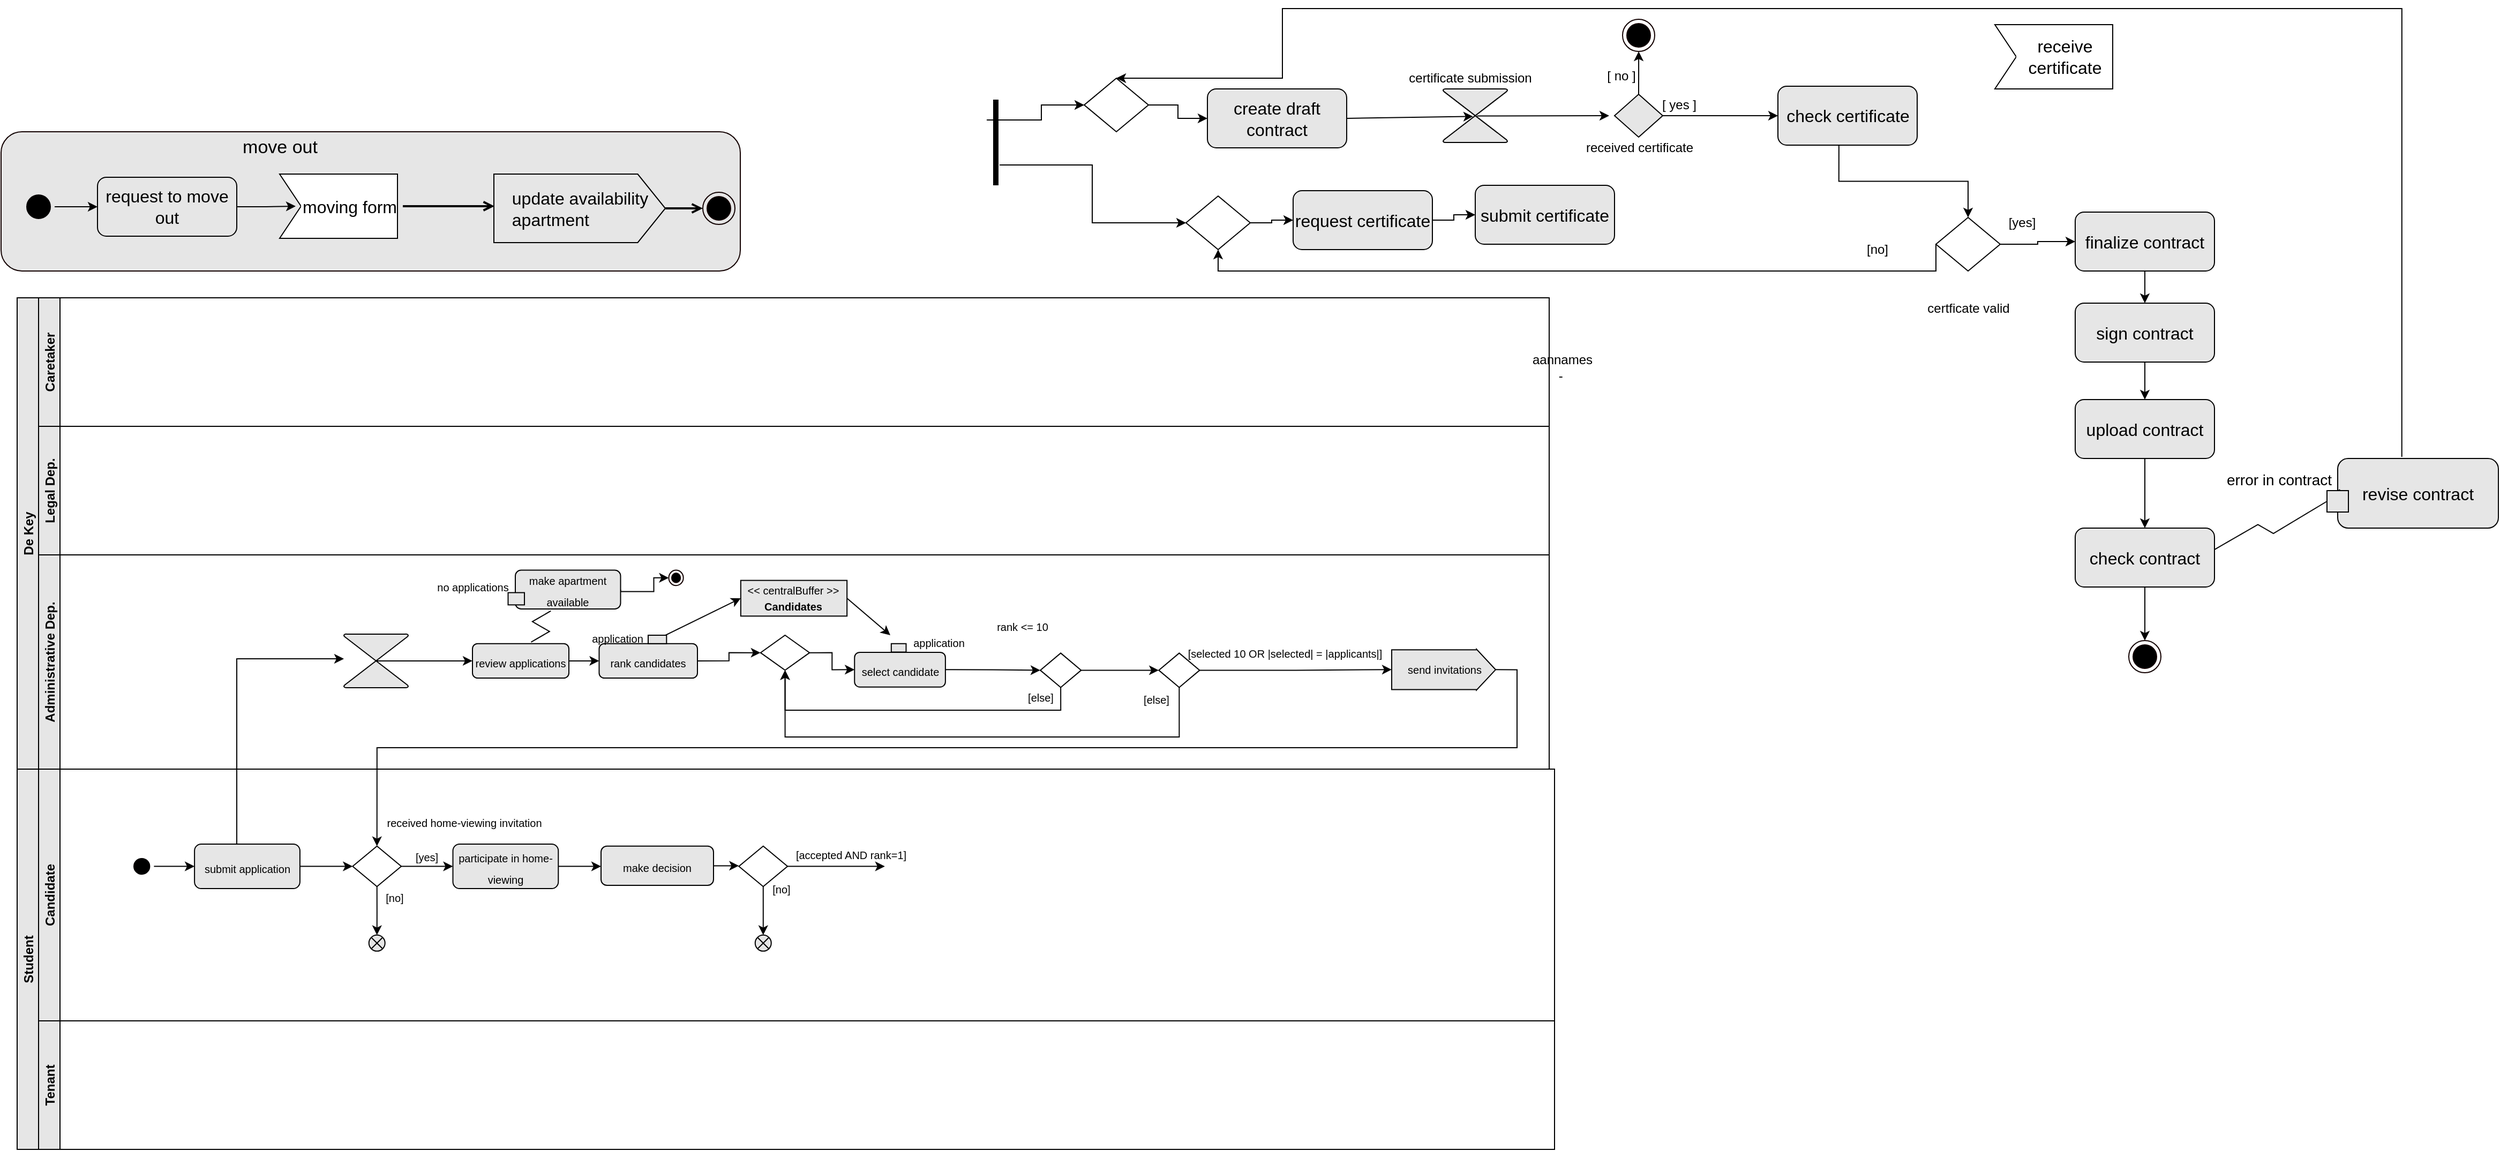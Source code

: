 <mxfile version="16.6.3" type="github">
  <diagram id="2KmrYP-xQT_wF9Lwto3m" name="Page-1">
    <mxGraphModel dx="2295" dy="926" grid="1" gridSize="10" guides="1" tooltips="1" connect="1" arrows="1" fold="1" page="1" pageScale="1" pageWidth="4681" pageHeight="3300" math="0" shadow="0">
      <root>
        <mxCell id="0" />
        <mxCell id="1" parent="0" />
        <mxCell id="qrxpWN2mRYEZMkT_1Vwn-4" value="" style="rounded=1;whiteSpace=wrap;html=1;strokeColor=#120000;fillColor=#E6E6E6;gradientColor=none;labelBackgroundColor=#E6E6E6;" parent="1" vertex="1">
          <mxGeometry x="100" y="575" width="690" height="130" as="geometry" />
        </mxCell>
        <mxCell id="qrxpWN2mRYEZMkT_1Vwn-5" value="" style="ellipse;html=1;shape=endState;fillColor=#000000;strokeColor=#120000;" parent="1" vertex="1">
          <mxGeometry x="755" y="631.5" width="30" height="30" as="geometry" />
        </mxCell>
        <mxCell id="qrxpWN2mRYEZMkT_1Vwn-6" style="edgeStyle=orthogonalEdgeStyle;rounded=0;orthogonalLoop=1;jettySize=auto;html=1;entryX=0.003;entryY=0.468;entryDx=0;entryDy=0;fontSize=16;endArrow=open;endFill=0;strokeWidth=2;entryPerimeter=0;" parent="1" source="qrxpWN2mRYEZMkT_1Vwn-31" edge="1" target="qrxpWN2mRYEZMkT_1Vwn-13">
          <mxGeometry relative="1" as="geometry">
            <mxPoint x="560" y="642.5" as="targetPoint" />
            <mxPoint x="510" y="642.5" as="sourcePoint" />
          </mxGeometry>
        </mxCell>
        <mxCell id="qrxpWN2mRYEZMkT_1Vwn-8" value="&lt;div&gt;move out&lt;/div&gt;" style="text;html=1;align=center;verticalAlign=middle;resizable=0;points=[];autosize=1;strokeColor=none;fillColor=none;fontSize=17;fontStyle=0" parent="1" vertex="1">
          <mxGeometry x="320" y="575" width="80" height="30" as="geometry" />
        </mxCell>
        <mxCell id="qrxpWN2mRYEZMkT_1Vwn-12" style="edgeStyle=orthogonalEdgeStyle;rounded=0;orthogonalLoop=1;jettySize=auto;html=1;exitX=1;exitY=0.5;exitDx=0;exitDy=0;exitPerimeter=0;entryX=0;entryY=0.5;entryDx=0;entryDy=0;fontSize=16;endArrow=open;endFill=0;strokeWidth=2;" parent="1" source="qrxpWN2mRYEZMkT_1Vwn-13" target="qrxpWN2mRYEZMkT_1Vwn-5" edge="1">
          <mxGeometry relative="1" as="geometry" />
        </mxCell>
        <mxCell id="qrxpWN2mRYEZMkT_1Vwn-13" value="&lt;span&gt;update availability&lt;br&gt;&lt;div style=&quot;text-align: left&quot;&gt;&lt;span&gt;apartment&lt;/span&gt;&lt;/div&gt;&lt;/span&gt;" style="html=1;shadow=0;dashed=0;align=center;verticalAlign=middle;shape=mxgraph.arrows2.arrow;dy=0;dx=25.76;notch=0;labelBackgroundColor=none;fontSize=16;fillColor=#E6E6E6;" parent="1" vertex="1">
          <mxGeometry x="560" y="614.5" width="160" height="64" as="geometry" />
        </mxCell>
        <mxCell id="qrxpWN2mRYEZMkT_1Vwn-26" style="edgeStyle=orthogonalEdgeStyle;rounded=0;orthogonalLoop=1;jettySize=auto;html=1;exitX=1;exitY=0.5;exitDx=0;exitDy=0;entryX=0;entryY=0.5;entryDx=0;entryDy=0;" parent="1" source="qrxpWN2mRYEZMkT_1Vwn-16" target="qrxpWN2mRYEZMkT_1Vwn-17" edge="1">
          <mxGeometry relative="1" as="geometry" />
        </mxCell>
        <mxCell id="qrxpWN2mRYEZMkT_1Vwn-16" value="" style="ellipse;html=1;shape=startState;fillColor=#000000;strokeColor=#030000;gradientColor=none;" parent="1" vertex="1">
          <mxGeometry x="120" y="630" width="30" height="30" as="geometry" />
        </mxCell>
        <mxCell id="qrxpWN2mRYEZMkT_1Vwn-32" style="edgeStyle=orthogonalEdgeStyle;rounded=0;orthogonalLoop=1;jettySize=auto;html=1;exitX=1;exitY=0.5;exitDx=0;exitDy=0;fontSize=16;" parent="1" source="qrxpWN2mRYEZMkT_1Vwn-17" target="qrxpWN2mRYEZMkT_1Vwn-31" edge="1">
          <mxGeometry relative="1" as="geometry" />
        </mxCell>
        <mxCell id="qrxpWN2mRYEZMkT_1Vwn-17" value="&lt;meta charset=&quot;utf-8&quot;&gt;&lt;span style=&quot;color: rgb(0, 0, 0); font-family: helvetica; font-size: 16px; font-style: normal; font-weight: 400; letter-spacing: normal; text-align: center; text-indent: 0px; text-transform: none; word-spacing: 0px; display: inline; float: none;&quot;&gt;request to move out&lt;/span&gt;" style="rounded=1;whiteSpace=wrap;html=1;labelBackgroundColor=none;fontSize=16;fillColor=#E6E6E6;" parent="1" vertex="1">
          <mxGeometry x="190" y="617.5" width="130" height="55" as="geometry" />
        </mxCell>
        <mxCell id="qrxpWN2mRYEZMkT_1Vwn-30" value="" style="group;fontSize=17;" parent="1" connectable="0" vertex="1">
          <mxGeometry x="360" y="614.5" width="115" height="60" as="geometry" />
        </mxCell>
        <mxCell id="qrxpWN2mRYEZMkT_1Vwn-28" value="" style="shape=step;perimeter=stepPerimeter;whiteSpace=wrap;html=1;fixedSize=1;" parent="qrxpWN2mRYEZMkT_1Vwn-30" vertex="1">
          <mxGeometry width="110" height="60" as="geometry" />
        </mxCell>
        <mxCell id="qrxpWN2mRYEZMkT_1Vwn-27" value="" style="rounded=0;whiteSpace=wrap;html=1;strokeColor=default;verticalLabelPosition=bottom;verticalAlign=top;html=1;shape=mxgraph.basic.rect;fillColor=#ffffff;fillColor2=none;strokeColor=#000000;strokeWidth=1;size=20;indent=5;left=0;" parent="qrxpWN2mRYEZMkT_1Vwn-30" vertex="1">
          <mxGeometry x="20" width="90" height="60" as="geometry" />
        </mxCell>
        <mxCell id="qrxpWN2mRYEZMkT_1Vwn-31" value="moving form" style="text;html=1;align=center;verticalAlign=middle;resizable=0;points=[];autosize=1;strokeColor=none;fillColor=none;fontSize=16;" parent="qrxpWN2mRYEZMkT_1Vwn-30" vertex="1">
          <mxGeometry x="15" y="20" width="100" height="20" as="geometry" />
        </mxCell>
        <mxCell id="G1MILJOCTi5dVraNo0ta-32" value="" style="html=1;points=[];perimeter=orthogonalPerimeter;fillColor=#000000;strokeColor=none;" parent="1" vertex="1">
          <mxGeometry x="1026" y="545" width="5" height="80" as="geometry" />
        </mxCell>
        <mxCell id="G1MILJOCTi5dVraNo0ta-36" style="edgeStyle=orthogonalEdgeStyle;rounded=0;orthogonalLoop=1;jettySize=auto;html=1;exitX=1;exitY=0.5;exitDx=0;exitDy=0;entryX=0;entryY=0.5;entryDx=0;entryDy=0;" parent="1" source="G1MILJOCTi5dVraNo0ta-34" target="G1MILJOCTi5dVraNo0ta-33" edge="1">
          <mxGeometry relative="1" as="geometry">
            <mxPoint x="1176" y="585.0" as="sourcePoint" />
          </mxGeometry>
        </mxCell>
        <mxCell id="4diYqtDIyFXmJEZcrhqu-25" style="edgeStyle=none;rounded=0;orthogonalLoop=1;jettySize=auto;html=1;exitX=1;exitY=0.5;exitDx=0;exitDy=0;entryX=0.466;entryY=0.514;entryDx=0;entryDy=0;entryPerimeter=0;fontSize=14;" edge="1" parent="1" source="G1MILJOCTi5dVraNo0ta-33" target="G1MILJOCTi5dVraNo0ta-41">
          <mxGeometry relative="1" as="geometry" />
        </mxCell>
        <mxCell id="G1MILJOCTi5dVraNo0ta-33" value="&lt;span style=&quot;color: rgb(0 , 0 , 0) ; font-family: &amp;#34;helvetica&amp;#34; ; font-size: 16px ; font-style: normal ; font-weight: 400 ; letter-spacing: normal ; text-align: center ; text-indent: 0px ; text-transform: none ; word-spacing: 0px ; display: inline ; float: none&quot;&gt;create draft contract&lt;/span&gt;" style="rounded=1;whiteSpace=wrap;html=1;labelBackgroundColor=none;fontSize=16;fillColor=#E6E6E6;" parent="1" vertex="1">
          <mxGeometry x="1226" y="535" width="130" height="55" as="geometry" />
        </mxCell>
        <mxCell id="G1MILJOCTi5dVraNo0ta-80" style="edgeStyle=orthogonalEdgeStyle;rounded=0;orthogonalLoop=1;jettySize=auto;html=1;exitX=-1.2;exitY=0.238;exitDx=0;exitDy=0;entryX=0;entryY=0.5;entryDx=0;entryDy=0;exitPerimeter=0;" parent="1" source="G1MILJOCTi5dVraNo0ta-32" target="G1MILJOCTi5dVraNo0ta-34" edge="1">
          <mxGeometry relative="1" as="geometry" />
        </mxCell>
        <mxCell id="G1MILJOCTi5dVraNo0ta-34" value="" style="rhombus;whiteSpace=wrap;html=1;fontSize=16;strokeColor=default;" parent="1" vertex="1">
          <mxGeometry x="1111" y="525" width="60" height="50" as="geometry" />
        </mxCell>
        <mxCell id="G1MILJOCTi5dVraNo0ta-38" style="edgeStyle=orthogonalEdgeStyle;rounded=0;orthogonalLoop=1;jettySize=auto;html=1;entryX=0;entryY=0.5;entryDx=0;entryDy=0;exitX=1.2;exitY=0.763;exitDx=0;exitDy=0;exitPerimeter=0;" parent="1" source="G1MILJOCTi5dVraNo0ta-32" target="G1MILJOCTi5dVraNo0ta-57" edge="1">
          <mxGeometry relative="1" as="geometry">
            <mxPoint x="1086" y="590" as="sourcePoint" />
          </mxGeometry>
        </mxCell>
        <mxCell id="G1MILJOCTi5dVraNo0ta-55" style="edgeStyle=orthogonalEdgeStyle;rounded=0;orthogonalLoop=1;jettySize=auto;html=1;exitX=1;exitY=0.5;exitDx=0;exitDy=0;entryX=0;entryY=0.5;entryDx=0;entryDy=0;" parent="1" source="G1MILJOCTi5dVraNo0ta-37" target="G1MILJOCTi5dVraNo0ta-39" edge="1">
          <mxGeometry relative="1" as="geometry" />
        </mxCell>
        <mxCell id="G1MILJOCTi5dVraNo0ta-37" value="&lt;span style=&quot;color: rgb(0 , 0 , 0) ; font-family: &amp;#34;helvetica&amp;#34; ; font-size: 16px ; font-style: normal ; font-weight: 400 ; letter-spacing: normal ; text-align: center ; text-indent: 0px ; text-transform: none ; word-spacing: 0px ; display: inline ; float: none&quot;&gt;request certificate&lt;/span&gt;" style="rounded=1;whiteSpace=wrap;html=1;labelBackgroundColor=none;fontSize=16;fillColor=#E6E6E6;" parent="1" vertex="1">
          <mxGeometry x="1306" y="630" width="130" height="55" as="geometry" />
        </mxCell>
        <mxCell id="G1MILJOCTi5dVraNo0ta-39" value="&lt;span style=&quot;color: rgb(0 , 0 , 0) ; font-family: &amp;#34;helvetica&amp;#34; ; font-size: 16px ; font-style: normal ; font-weight: 400 ; letter-spacing: normal ; text-align: center ; text-indent: 0px ; text-transform: none ; word-spacing: 0px ; display: inline ; float: none&quot;&gt;submit certificate&lt;/span&gt;" style="rounded=1;whiteSpace=wrap;html=1;labelBackgroundColor=none;fontSize=16;fillColor=#E6E6E6;" parent="1" vertex="1">
          <mxGeometry x="1476" y="625" width="130" height="55" as="geometry" />
        </mxCell>
        <mxCell id="G1MILJOCTi5dVraNo0ta-50" style="edgeStyle=orthogonalEdgeStyle;rounded=0;orthogonalLoop=1;jettySize=auto;html=1;exitX=0.438;exitY=0.988;exitDx=0;exitDy=0;entryX=0.5;entryY=0;entryDx=0;entryDy=0;exitPerimeter=0;" parent="1" source="G1MILJOCTi5dVraNo0ta-46" target="G1MILJOCTi5dVraNo0ta-40" edge="1">
          <mxGeometry relative="1" as="geometry" />
        </mxCell>
        <mxCell id="G1MILJOCTi5dVraNo0ta-56" style="edgeStyle=orthogonalEdgeStyle;rounded=0;orthogonalLoop=1;jettySize=auto;html=1;exitX=0;exitY=0.5;exitDx=0;exitDy=0;entryX=0.5;entryY=1;entryDx=0;entryDy=0;" parent="1" source="G1MILJOCTi5dVraNo0ta-40" target="G1MILJOCTi5dVraNo0ta-57" edge="1">
          <mxGeometry relative="1" as="geometry">
            <mxPoint x="1756" y="805" as="targetPoint" />
            <Array as="points">
              <mxPoint x="1906" y="705" />
              <mxPoint x="1236" y="705" />
            </Array>
          </mxGeometry>
        </mxCell>
        <mxCell id="G1MILJOCTi5dVraNo0ta-64" style="edgeStyle=orthogonalEdgeStyle;rounded=0;orthogonalLoop=1;jettySize=auto;html=1;exitX=1;exitY=0.5;exitDx=0;exitDy=0;entryX=0;entryY=0.5;entryDx=0;entryDy=0;" parent="1" source="G1MILJOCTi5dVraNo0ta-40" target="G1MILJOCTi5dVraNo0ta-63" edge="1">
          <mxGeometry relative="1" as="geometry" />
        </mxCell>
        <mxCell id="G1MILJOCTi5dVraNo0ta-40" value="" style="rhombus;whiteSpace=wrap;html=1;fontSize=16;strokeColor=default;" parent="1" vertex="1">
          <mxGeometry x="1906" y="655" width="60" height="50" as="geometry" />
        </mxCell>
        <mxCell id="4diYqtDIyFXmJEZcrhqu-26" value="" style="edgeStyle=none;rounded=0;orthogonalLoop=1;jettySize=auto;html=1;fontSize=14;exitX=0.528;exitY=0.506;exitDx=0;exitDy=0;exitPerimeter=0;" edge="1" parent="1" source="G1MILJOCTi5dVraNo0ta-41">
          <mxGeometry relative="1" as="geometry">
            <mxPoint x="1601" y="560" as="targetPoint" />
          </mxGeometry>
        </mxCell>
        <mxCell id="G1MILJOCTi5dVraNo0ta-41" value="" style="verticalLabelPosition=bottom;verticalAlign=top;html=1;shape=mxgraph.flowchart.collate;labelBackgroundColor=none;fontSize=15;fillColor=#E6E6E6;" parent="1" vertex="1">
          <mxGeometry x="1446" y="535" width="60" height="50" as="geometry" />
        </mxCell>
        <mxCell id="G1MILJOCTi5dVraNo0ta-42" value="" style="group;fontSize=17;" parent="1" connectable="0" vertex="1">
          <mxGeometry x="1961" y="475" width="87.5" height="60" as="geometry" />
        </mxCell>
        <mxCell id="G1MILJOCTi5dVraNo0ta-43" value="" style="shape=step;perimeter=stepPerimeter;whiteSpace=wrap;html=1;fixedSize=1;" parent="G1MILJOCTi5dVraNo0ta-42" vertex="1">
          <mxGeometry width="71.296" height="60" as="geometry" />
        </mxCell>
        <mxCell id="G1MILJOCTi5dVraNo0ta-47" value="aannames&lt;br&gt;-&amp;nbsp;" style="text;html=1;align=center;verticalAlign=middle;resizable=0;points=[];autosize=1;strokeColor=none;fillColor=none;" parent="1" vertex="1">
          <mxGeometry x="1522.25" y="780" width="70" height="30" as="geometry" />
        </mxCell>
        <mxCell id="G1MILJOCTi5dVraNo0ta-59" style="edgeStyle=orthogonalEdgeStyle;rounded=0;orthogonalLoop=1;jettySize=auto;html=1;exitX=1;exitY=0.5;exitDx=0;exitDy=0;entryX=0;entryY=0.5;entryDx=0;entryDy=0;" parent="1" source="G1MILJOCTi5dVraNo0ta-57" target="G1MILJOCTi5dVraNo0ta-37" edge="1">
          <mxGeometry relative="1" as="geometry" />
        </mxCell>
        <mxCell id="G1MILJOCTi5dVraNo0ta-57" value="" style="rhombus;whiteSpace=wrap;html=1;fontSize=16;strokeColor=default;" parent="1" vertex="1">
          <mxGeometry x="1206" y="635" width="60" height="50" as="geometry" />
        </mxCell>
        <mxCell id="G1MILJOCTi5dVraNo0ta-60" value="certficate valid" style="text;html=1;align=center;verticalAlign=middle;resizable=0;points=[];autosize=1;strokeColor=none;fillColor=none;" parent="1" vertex="1">
          <mxGeometry x="1891" y="730" width="90" height="20" as="geometry" />
        </mxCell>
        <mxCell id="G1MILJOCTi5dVraNo0ta-61" value="[no]" style="text;html=1;align=center;verticalAlign=middle;resizable=0;points=[];autosize=1;strokeColor=none;fillColor=none;" parent="1" vertex="1">
          <mxGeometry x="1831" y="675" width="40" height="20" as="geometry" />
        </mxCell>
        <mxCell id="G1MILJOCTi5dVraNo0ta-67" style="edgeStyle=orthogonalEdgeStyle;rounded=0;orthogonalLoop=1;jettySize=auto;html=1;exitX=0.5;exitY=1;exitDx=0;exitDy=0;entryX=0.5;entryY=0;entryDx=0;entryDy=0;" parent="1" source="G1MILJOCTi5dVraNo0ta-63" target="G1MILJOCTi5dVraNo0ta-65" edge="1">
          <mxGeometry relative="1" as="geometry" />
        </mxCell>
        <mxCell id="G1MILJOCTi5dVraNo0ta-63" value="&lt;span style=&quot;color: rgb(0 , 0 , 0) ; font-family: &amp;#34;helvetica&amp;#34; ; font-size: 16px ; font-style: normal ; font-weight: 400 ; letter-spacing: normal ; text-align: center ; text-indent: 0px ; text-transform: none ; word-spacing: 0px ; display: inline ; float: none&quot;&gt;finalize contract&lt;/span&gt;" style="rounded=1;whiteSpace=wrap;html=1;labelBackgroundColor=none;fontSize=16;fillColor=#E6E6E6;" parent="1" vertex="1">
          <mxGeometry x="2036" y="650" width="130" height="55" as="geometry" />
        </mxCell>
        <mxCell id="G1MILJOCTi5dVraNo0ta-68" style="edgeStyle=orthogonalEdgeStyle;rounded=0;orthogonalLoop=1;jettySize=auto;html=1;exitX=0.5;exitY=1;exitDx=0;exitDy=0;entryX=0.5;entryY=0;entryDx=0;entryDy=0;" parent="1" source="G1MILJOCTi5dVraNo0ta-65" target="G1MILJOCTi5dVraNo0ta-66" edge="1">
          <mxGeometry relative="1" as="geometry" />
        </mxCell>
        <mxCell id="G1MILJOCTi5dVraNo0ta-65" value="&lt;span style=&quot;color: rgb(0 , 0 , 0) ; font-family: &amp;#34;helvetica&amp;#34; ; font-size: 16px ; font-style: normal ; font-weight: 400 ; letter-spacing: normal ; text-align: center ; text-indent: 0px ; text-transform: none ; word-spacing: 0px ; display: inline ; float: none&quot;&gt;sign contract&lt;/span&gt;" style="rounded=1;whiteSpace=wrap;html=1;labelBackgroundColor=none;fontSize=16;fillColor=#E6E6E6;" parent="1" vertex="1">
          <mxGeometry x="2036" y="735" width="130" height="55" as="geometry" />
        </mxCell>
        <mxCell id="G1MILJOCTi5dVraNo0ta-71" style="edgeStyle=orthogonalEdgeStyle;rounded=0;orthogonalLoop=1;jettySize=auto;html=1;exitX=0.5;exitY=1;exitDx=0;exitDy=0;entryX=0.5;entryY=0;entryDx=0;entryDy=0;" parent="1" source="G1MILJOCTi5dVraNo0ta-66" target="G1MILJOCTi5dVraNo0ta-69" edge="1">
          <mxGeometry relative="1" as="geometry" />
        </mxCell>
        <mxCell id="G1MILJOCTi5dVraNo0ta-66" value="&lt;font face=&quot;helvetica&quot;&gt;upload contract&lt;/font&gt;" style="rounded=1;whiteSpace=wrap;html=1;labelBackgroundColor=none;fontSize=16;fillColor=#E6E6E6;" parent="1" vertex="1">
          <mxGeometry x="2036" y="825" width="130" height="55" as="geometry" />
        </mxCell>
        <mxCell id="G1MILJOCTi5dVraNo0ta-73" style="edgeStyle=orthogonalEdgeStyle;rounded=0;orthogonalLoop=1;jettySize=auto;html=1;exitX=0.5;exitY=1;exitDx=0;exitDy=0;entryX=0.5;entryY=0;entryDx=0;entryDy=0;" parent="1" source="G1MILJOCTi5dVraNo0ta-69" edge="1" target="G1MILJOCTi5dVraNo0ta-79">
          <mxGeometry relative="1" as="geometry">
            <mxPoint x="2096" y="1045" as="targetPoint" />
          </mxGeometry>
        </mxCell>
        <mxCell id="G1MILJOCTi5dVraNo0ta-69" value="&lt;font face=&quot;helvetica&quot;&gt;check contract&lt;/font&gt;" style="rounded=1;whiteSpace=wrap;html=1;labelBackgroundColor=none;fontSize=16;fillColor=#E6E6E6;" parent="1" vertex="1">
          <mxGeometry x="2036" y="945" width="130" height="55" as="geometry" />
        </mxCell>
        <mxCell id="G1MILJOCTi5dVraNo0ta-75" style="edgeStyle=orthogonalEdgeStyle;rounded=0;orthogonalLoop=1;jettySize=auto;html=1;entryX=0.5;entryY=0;entryDx=0;entryDy=0;exitX=0.399;exitY=-0.024;exitDx=0;exitDy=0;exitPerimeter=0;" parent="1" source="G1MILJOCTi5dVraNo0ta-70" target="G1MILJOCTi5dVraNo0ta-34" edge="1">
          <mxGeometry relative="1" as="geometry">
            <mxPoint x="1296" y="470" as="targetPoint" />
            <Array as="points">
              <mxPoint x="2341" y="878" />
              <mxPoint x="2341" y="460" />
              <mxPoint x="1296" y="460" />
              <mxPoint x="1296" y="525" />
            </Array>
            <mxPoint x="2261" y="810" as="sourcePoint" />
          </mxGeometry>
        </mxCell>
        <mxCell id="G1MILJOCTi5dVraNo0ta-70" value="&lt;font face=&quot;helvetica&quot;&gt;revise contract&lt;/font&gt;" style="rounded=1;whiteSpace=wrap;html=1;labelBackgroundColor=none;fontSize=16;fillColor=#E6E6E6;" parent="1" vertex="1">
          <mxGeometry x="2281" y="880" width="150" height="65" as="geometry" />
        </mxCell>
        <mxCell id="G1MILJOCTi5dVraNo0ta-78" value="" style="edgeStyle=isometricEdgeStyle;endArrow=none;html=1;rounded=0;fontSize=16;exitX=0.608;exitY=-0.045;exitDx=0;exitDy=0;exitPerimeter=0;entryX=0;entryY=0.5;entryDx=0;entryDy=0;startArrow=none;" parent="1" edge="1" target="G1MILJOCTi5dVraNo0ta-70" source="4diYqtDIyFXmJEZcrhqu-22">
          <mxGeometry width="50" height="100" relative="1" as="geometry">
            <mxPoint x="2266.02" y="980.025" as="sourcePoint" />
            <mxPoint x="2276.98" y="925" as="targetPoint" />
            <Array as="points" />
          </mxGeometry>
        </mxCell>
        <mxCell id="G1MILJOCTi5dVraNo0ta-79" value="" style="ellipse;html=1;shape=endState;fillColor=#000000;strokeColor=#120000;" parent="1" vertex="1">
          <mxGeometry x="2086" y="1050" width="30" height="30" as="geometry" />
        </mxCell>
        <mxCell id="G1MILJOCTi5dVraNo0ta-81" value="[yes]" style="text;html=1;align=center;verticalAlign=middle;resizable=0;points=[];autosize=1;strokeColor=none;fillColor=none;" parent="1" vertex="1">
          <mxGeometry x="1966" y="650" width="40" height="20" as="geometry" />
        </mxCell>
        <mxCell id="4diYqtDIyFXmJEZcrhqu-22" value="" style="rounded=0;whiteSpace=wrap;html=1;labelBackgroundColor=#ffffff;fontSize=14;fillColor=#E6E6E6;" vertex="1" parent="1">
          <mxGeometry x="2271" y="910" width="20" height="20" as="geometry" />
        </mxCell>
        <mxCell id="4diYqtDIyFXmJEZcrhqu-23" value="" style="edgeStyle=isometricEdgeStyle;endArrow=none;html=1;rounded=0;fontSize=16;exitX=0.608;exitY=-0.045;exitDx=0;exitDy=0;exitPerimeter=0;entryX=0;entryY=0.5;entryDx=0;entryDy=0;" edge="1" parent="1" target="4diYqtDIyFXmJEZcrhqu-22">
          <mxGeometry width="50" height="100" relative="1" as="geometry">
            <mxPoint x="2166.02" y="965.025" as="sourcePoint" />
            <mxPoint x="2231" y="897.5" as="targetPoint" />
            <Array as="points">
              <mxPoint x="2221" y="950" />
            </Array>
          </mxGeometry>
        </mxCell>
        <mxCell id="4diYqtDIyFXmJEZcrhqu-24" value="error in contract" style="text;html=1;align=center;verticalAlign=middle;resizable=0;points=[];autosize=1;strokeColor=none;fillColor=none;fontSize=14;" vertex="1" parent="1">
          <mxGeometry x="2171" y="890" width="110" height="20" as="geometry" />
        </mxCell>
        <mxCell id="4diYqtDIyFXmJEZcrhqu-28" value="certificate submission" style="text;html=1;align=center;verticalAlign=middle;resizable=0;points=[];autosize=1;strokeColor=none;fillColor=none;fontSize=12;" vertex="1" parent="1">
          <mxGeometry x="1406" y="515" width="130" height="20" as="geometry" />
        </mxCell>
        <mxCell id="G1MILJOCTi5dVraNo0ta-44" value="" style="rounded=0;whiteSpace=wrap;html=1;strokeColor=default;verticalLabelPosition=bottom;verticalAlign=top;html=1;shape=mxgraph.basic.rect;fillColor=#ffffff;fillColor2=none;strokeColor=#000000;strokeWidth=1;size=20;indent=5;left=0;" parent="1" vertex="1">
          <mxGeometry x="1981" y="475" width="90" height="60" as="geometry" />
        </mxCell>
        <mxCell id="G1MILJOCTi5dVraNo0ta-45" value="receive &lt;br&gt;certificate" style="text;html=1;align=center;verticalAlign=middle;resizable=0;points=[];autosize=1;strokeColor=none;fillColor=none;fontSize=16;" parent="1" vertex="1">
          <mxGeometry x="1986" y="485" width="80" height="40" as="geometry" />
        </mxCell>
        <mxCell id="G1MILJOCTi5dVraNo0ta-46" value="&lt;span style=&quot;color: rgb(0 , 0 , 0) ; font-family: &amp;#34;helvetica&amp;#34; ; font-size: 16px ; font-style: normal ; font-weight: 400 ; letter-spacing: normal ; text-align: center ; text-indent: 0px ; text-transform: none ; word-spacing: 0px ; display: inline ; float: none&quot;&gt;check certificate&lt;/span&gt;" style="rounded=1;whiteSpace=wrap;html=1;labelBackgroundColor=none;fontSize=16;fillColor=#E6E6E6;" parent="1" vertex="1">
          <mxGeometry x="1758.5" y="532.5" width="130" height="55" as="geometry" />
        </mxCell>
        <mxCell id="4diYqtDIyFXmJEZcrhqu-32" style="edgeStyle=none;rounded=0;orthogonalLoop=1;jettySize=auto;html=1;exitX=1;exitY=0.5;exitDx=0;exitDy=0;entryX=0;entryY=0.5;entryDx=0;entryDy=0;fontSize=12;" edge="1" parent="1" source="4diYqtDIyFXmJEZcrhqu-30" target="G1MILJOCTi5dVraNo0ta-46">
          <mxGeometry relative="1" as="geometry" />
        </mxCell>
        <mxCell id="4diYqtDIyFXmJEZcrhqu-34" style="edgeStyle=none;rounded=0;orthogonalLoop=1;jettySize=auto;html=1;exitX=0.5;exitY=0;exitDx=0;exitDy=0;fontSize=12;" edge="1" parent="1" source="4diYqtDIyFXmJEZcrhqu-30">
          <mxGeometry relative="1" as="geometry">
            <mxPoint x="1628.549" y="500" as="targetPoint" />
          </mxGeometry>
        </mxCell>
        <mxCell id="4diYqtDIyFXmJEZcrhqu-30" value="" style="rhombus;whiteSpace=wrap;html=1;labelBackgroundColor=#ffffff;fontSize=14;fillColor=#E6E6E6;" vertex="1" parent="1">
          <mxGeometry x="1606" y="540" width="45" height="40" as="geometry" />
        </mxCell>
        <mxCell id="4diYqtDIyFXmJEZcrhqu-31" value="received certificate" style="text;html=1;align=center;verticalAlign=middle;resizable=0;points=[];autosize=1;strokeColor=none;fillColor=none;fontSize=12;" vertex="1" parent="1">
          <mxGeometry x="1568.5" y="580" width="120" height="20" as="geometry" />
        </mxCell>
        <mxCell id="4diYqtDIyFXmJEZcrhqu-33" value="[ yes ]" style="text;html=1;align=center;verticalAlign=middle;resizable=0;points=[];autosize=1;strokeColor=none;fillColor=none;fontSize=12;" vertex="1" parent="1">
          <mxGeometry x="1641" y="540" width="50" height="20" as="geometry" />
        </mxCell>
        <mxCell id="4diYqtDIyFXmJEZcrhqu-35" value="" style="ellipse;html=1;shape=endState;fillColor=#000000;strokeColor=#120000;" vertex="1" parent="1">
          <mxGeometry x="1613.5" y="470" width="30" height="30" as="geometry" />
        </mxCell>
        <mxCell id="4diYqtDIyFXmJEZcrhqu-36" value="[ no ]" style="text;html=1;align=center;verticalAlign=middle;resizable=0;points=[];autosize=1;strokeColor=none;fillColor=none;fontSize=12;" vertex="1" parent="1">
          <mxGeometry x="1592.25" y="512.5" width="40" height="20" as="geometry" />
        </mxCell>
        <mxCell id="4diYqtDIyFXmJEZcrhqu-41" value="Student" style="swimlane;childLayout=stackLayout;resizeParent=1;resizeParentMax=0;horizontal=0;startSize=20;horizontalStack=0;labelBackgroundColor=none;fontSize=12;fillColor=#E6E6E6;" vertex="1" parent="1">
          <mxGeometry x="115" y="1170" width="1435" height="355" as="geometry" />
        </mxCell>
        <mxCell id="4diYqtDIyFXmJEZcrhqu-43" value="Candidate" style="swimlane;startSize=20;horizontal=0;labelBackgroundColor=none;fontSize=12;fillColor=#E6E6E6;" vertex="1" parent="4diYqtDIyFXmJEZcrhqu-41">
          <mxGeometry x="20" width="1415" height="235" as="geometry" />
        </mxCell>
        <mxCell id="G1MILJOCTi5dVraNo0ta-1" value="" style="ellipse;html=1;shape=startState;fillColor=#000000;strokeColor=#030000;gradientColor=none;" parent="4diYqtDIyFXmJEZcrhqu-43" vertex="1">
          <mxGeometry x="85" y="79.438" width="22.707" height="22.642" as="geometry" />
        </mxCell>
        <mxCell id="G1MILJOCTi5dVraNo0ta-2" value="&lt;span style=&quot;color: rgb(0 , 0 , 0) ; font-family: &amp;#34;helvetica&amp;#34; ; font-style: normal ; font-weight: 400 ; letter-spacing: normal ; text-align: center ; text-indent: 0px ; text-transform: none ; word-spacing: 0px ; display: inline ; float: none&quot;&gt;&lt;font style=&quot;font-size: 10px&quot;&gt;submit application&lt;/font&gt;&lt;/span&gt;" style="rounded=1;whiteSpace=wrap;html=1;labelBackgroundColor=none;fontSize=16;fillColor=#E6E6E6;" parent="4diYqtDIyFXmJEZcrhqu-43" vertex="1">
          <mxGeometry x="145.552" y="70.004" width="98.398" height="41.509" as="geometry" />
        </mxCell>
        <mxCell id="G1MILJOCTi5dVraNo0ta-25" style="edgeStyle=orthogonalEdgeStyle;rounded=0;orthogonalLoop=1;jettySize=auto;html=1;exitX=1;exitY=0.5;exitDx=0;exitDy=0;entryX=0;entryY=0.5;entryDx=0;entryDy=0;" parent="4diYqtDIyFXmJEZcrhqu-43" source="G1MILJOCTi5dVraNo0ta-1" target="G1MILJOCTi5dVraNo0ta-2" edge="1">
          <mxGeometry relative="1" as="geometry" />
        </mxCell>
        <mxCell id="G1MILJOCTi5dVraNo0ta-3" value="" style="rhombus;whiteSpace=wrap;html=1;fontSize=16;strokeColor=default;" parent="4diYqtDIyFXmJEZcrhqu-43" vertex="1">
          <mxGeometry x="293.149" y="71.891" width="45.414" height="37.736" as="geometry" />
        </mxCell>
        <mxCell id="G1MILJOCTi5dVraNo0ta-6" style="edgeStyle=orthogonalEdgeStyle;rounded=0;orthogonalLoop=1;jettySize=auto;html=1;exitX=1;exitY=0.5;exitDx=0;exitDy=0;entryX=0;entryY=0.5;entryDx=0;entryDy=0;" parent="4diYqtDIyFXmJEZcrhqu-43" source="G1MILJOCTi5dVraNo0ta-2" target="G1MILJOCTi5dVraNo0ta-3" edge="1">
          <mxGeometry relative="1" as="geometry" />
        </mxCell>
        <mxCell id="G1MILJOCTi5dVraNo0ta-5" style="edgeStyle=orthogonalEdgeStyle;rounded=0;orthogonalLoop=1;jettySize=auto;html=1;exitX=0.5;exitY=1;exitDx=0;exitDy=0;entryX=0.5;entryY=0;entryDx=0;entryDy=0;" parent="4diYqtDIyFXmJEZcrhqu-43" source="G1MILJOCTi5dVraNo0ta-3" edge="1">
          <mxGeometry relative="1" as="geometry">
            <mxPoint x="315.856" y="154.908" as="targetPoint" />
          </mxGeometry>
        </mxCell>
        <mxCell id="G1MILJOCTi5dVraNo0ta-7" value="&lt;font style=&quot;font-size: 10px&quot;&gt;received home-viewing invitation&lt;/font&gt;" style="text;html=1;align=center;verticalAlign=middle;resizable=0;points=[];autosize=1;strokeColor=none;fillColor=none;" parent="4diYqtDIyFXmJEZcrhqu-43" vertex="1">
          <mxGeometry x="317.07" y="40" width="160" height="20" as="geometry" />
        </mxCell>
        <mxCell id="G1MILJOCTi5dVraNo0ta-8" value="[no]" style="text;html=1;align=center;verticalAlign=middle;resizable=0;points=[];autosize=1;strokeColor=none;fillColor=none;fontSize=10;" parent="4diYqtDIyFXmJEZcrhqu-43" vertex="1">
          <mxGeometry x="317.072" y="109.624" width="30" height="20" as="geometry" />
        </mxCell>
        <mxCell id="G1MILJOCTi5dVraNo0ta-9" value="&lt;span style=&quot;color: rgb(0 , 0 , 0) ; font-family: &amp;#34;helvetica&amp;#34; ; font-style: normal ; font-weight: 400 ; letter-spacing: normal ; text-align: center ; text-indent: 0px ; text-transform: none ; word-spacing: 0px ; display: inline ; float: none&quot;&gt;&lt;font style=&quot;font-size: 10px&quot;&gt;parti&lt;/font&gt;&lt;font size=&quot;1&quot;&gt;cipate in home-viewing&lt;/font&gt;&lt;/span&gt;" style="rounded=1;whiteSpace=wrap;html=1;labelBackgroundColor=none;fontSize=16;fillColor=#E6E6E6;" parent="4diYqtDIyFXmJEZcrhqu-43" vertex="1">
          <mxGeometry x="386.749" y="70.004" width="98.398" height="41.509" as="geometry" />
        </mxCell>
        <mxCell id="G1MILJOCTi5dVraNo0ta-10" style="edgeStyle=orthogonalEdgeStyle;rounded=0;orthogonalLoop=1;jettySize=auto;html=1;exitX=1;exitY=0.5;exitDx=0;exitDy=0;entryX=0;entryY=0.5;entryDx=0;entryDy=0;" parent="4diYqtDIyFXmJEZcrhqu-43" source="G1MILJOCTi5dVraNo0ta-3" target="G1MILJOCTi5dVraNo0ta-9" edge="1">
          <mxGeometry relative="1" as="geometry" />
        </mxCell>
        <mxCell id="G1MILJOCTi5dVraNo0ta-11" value="[yes]" style="text;html=1;align=center;verticalAlign=middle;resizable=0;points=[];autosize=1;strokeColor=none;fillColor=none;fontSize=10;" parent="4diYqtDIyFXmJEZcrhqu-43" vertex="1">
          <mxGeometry x="342.348" y="71.891" width="40" height="20" as="geometry" />
        </mxCell>
        <mxCell id="G1MILJOCTi5dVraNo0ta-13" value="&lt;font size=&quot;1&quot;&gt;make decision&lt;/font&gt;" style="rounded=1;whiteSpace=wrap;html=1;labelBackgroundColor=none;fontSize=16;fillColor=#E6E6E6;" parent="4diYqtDIyFXmJEZcrhqu-43" vertex="1">
          <mxGeometry x="525" y="71.89" width="105" height="36.6" as="geometry" />
        </mxCell>
        <mxCell id="G1MILJOCTi5dVraNo0ta-15" style="edgeStyle=orthogonalEdgeStyle;rounded=0;orthogonalLoop=1;jettySize=auto;html=1;exitX=1;exitY=0.5;exitDx=0;exitDy=0;entryX=0;entryY=0.5;entryDx=0;entryDy=0;" parent="4diYqtDIyFXmJEZcrhqu-43" source="G1MILJOCTi5dVraNo0ta-9" target="G1MILJOCTi5dVraNo0ta-13" edge="1">
          <mxGeometry relative="1" as="geometry" />
        </mxCell>
        <mxCell id="G1MILJOCTi5dVraNo0ta-22" style="edgeStyle=orthogonalEdgeStyle;rounded=0;orthogonalLoop=1;jettySize=auto;html=1;exitX=1;exitY=0.5;exitDx=0;exitDy=0;" parent="4diYqtDIyFXmJEZcrhqu-43" source="G1MILJOCTi5dVraNo0ta-14" edge="1">
          <mxGeometry relative="1" as="geometry">
            <mxPoint x="789.915" y="90.759" as="targetPoint" />
          </mxGeometry>
        </mxCell>
        <mxCell id="G1MILJOCTi5dVraNo0ta-14" value="" style="rhombus;whiteSpace=wrap;html=1;fontSize=16;strokeColor=default;" parent="4diYqtDIyFXmJEZcrhqu-43" vertex="1">
          <mxGeometry x="653.672" y="71.891" width="45.414" height="37.736" as="geometry" />
        </mxCell>
        <mxCell id="G1MILJOCTi5dVraNo0ta-16" style="edgeStyle=orthogonalEdgeStyle;rounded=0;orthogonalLoop=1;jettySize=auto;html=1;exitX=1;exitY=0.5;exitDx=0;exitDy=0;entryX=0;entryY=0.5;entryDx=0;entryDy=0;" parent="4diYqtDIyFXmJEZcrhqu-43" source="G1MILJOCTi5dVraNo0ta-13" target="G1MILJOCTi5dVraNo0ta-14" edge="1">
          <mxGeometry relative="1" as="geometry" />
        </mxCell>
        <mxCell id="G1MILJOCTi5dVraNo0ta-18" style="edgeStyle=orthogonalEdgeStyle;rounded=0;orthogonalLoop=1;jettySize=auto;html=1;exitX=0.5;exitY=1;exitDx=0;exitDy=0;entryX=0.5;entryY=0;entryDx=0;entryDy=0;" parent="4diYqtDIyFXmJEZcrhqu-43" source="G1MILJOCTi5dVraNo0ta-14" edge="1">
          <mxGeometry relative="1" as="geometry">
            <mxPoint x="676.38" y="154.908" as="targetPoint" />
          </mxGeometry>
        </mxCell>
        <mxCell id="G1MILJOCTi5dVraNo0ta-19" value="[no]" style="text;html=1;align=center;verticalAlign=middle;resizable=0;points=[];autosize=1;strokeColor=none;fillColor=none;fontSize=10;" parent="4diYqtDIyFXmJEZcrhqu-43" vertex="1">
          <mxGeometry x="677.595" y="102.084" width="30" height="20" as="geometry" />
        </mxCell>
        <mxCell id="G1MILJOCTi5dVraNo0ta-20" value="[accepted AND rank=1]" style="text;html=1;align=center;verticalAlign=middle;resizable=0;points=[];autosize=1;strokeColor=none;fillColor=none;fontSize=10;" parent="4diYqtDIyFXmJEZcrhqu-43" vertex="1">
          <mxGeometry x="697.733" y="70.004" width="120" height="20" as="geometry" />
        </mxCell>
        <mxCell id="4diYqtDIyFXmJEZcrhqu-67" value="" style="shape=sumEllipse;perimeter=ellipsePerimeter;whiteSpace=wrap;html=1;backgroundOutline=1;labelBackgroundColor=none;fontSize=15;fillColor=#E6E6E6;" vertex="1" parent="4diYqtDIyFXmJEZcrhqu-43">
          <mxGeometry x="308.36" y="154.91" width="15" height="15" as="geometry" />
        </mxCell>
        <mxCell id="4diYqtDIyFXmJEZcrhqu-68" value="" style="shape=sumEllipse;perimeter=ellipsePerimeter;whiteSpace=wrap;html=1;backgroundOutline=1;labelBackgroundColor=none;fontSize=15;fillColor=#E6E6E6;" vertex="1" parent="4diYqtDIyFXmJEZcrhqu-43">
          <mxGeometry x="668.88" y="154.91" width="15" height="15" as="geometry" />
        </mxCell>
        <mxCell id="4diYqtDIyFXmJEZcrhqu-44" value="Tenant" style="swimlane;startSize=20;horizontal=0;labelBackgroundColor=none;fontSize=12;fillColor=#E6E6E6;" vertex="1" parent="4diYqtDIyFXmJEZcrhqu-41">
          <mxGeometry x="20" y="235" width="1415" height="120" as="geometry" />
        </mxCell>
        <mxCell id="4diYqtDIyFXmJEZcrhqu-48" value="De Key" style="swimlane;childLayout=stackLayout;resizeParent=1;resizeParentMax=0;horizontal=0;startSize=20;horizontalStack=0;labelBackgroundColor=none;fontSize=12;fillColor=#E6E6E6;" vertex="1" parent="1">
          <mxGeometry x="115" y="730" width="1430" height="440" as="geometry" />
        </mxCell>
        <mxCell id="4diYqtDIyFXmJEZcrhqu-49" value="Caretaker" style="swimlane;startSize=20;horizontal=0;labelBackgroundColor=none;fontSize=12;fillColor=#E6E6E6;" vertex="1" parent="4diYqtDIyFXmJEZcrhqu-48">
          <mxGeometry x="20" width="1410" height="120" as="geometry" />
        </mxCell>
        <mxCell id="4diYqtDIyFXmJEZcrhqu-50" value="Legal Dep." style="swimlane;startSize=20;horizontal=0;labelBackgroundColor=none;fontSize=12;fillColor=#E6E6E6;" vertex="1" parent="4diYqtDIyFXmJEZcrhqu-48">
          <mxGeometry x="20" y="120" width="1410" height="120" as="geometry" />
        </mxCell>
        <mxCell id="4diYqtDIyFXmJEZcrhqu-51" value="Administrative Dep." style="swimlane;startSize=20;horizontal=0;labelBackgroundColor=none;fontSize=12;fillColor=#E6E6E6;" vertex="1" parent="4diYqtDIyFXmJEZcrhqu-48">
          <mxGeometry x="20" y="240" width="1410" height="200" as="geometry" />
        </mxCell>
        <mxCell id="4diYqtDIyFXmJEZcrhqu-60" value="" style="edgeStyle=none;rounded=0;orthogonalLoop=1;jettySize=auto;html=1;fontSize=10;exitX=0.505;exitY=0.5;exitDx=0;exitDy=0;exitPerimeter=0;" edge="1" parent="4diYqtDIyFXmJEZcrhqu-51" source="qrxpWN2mRYEZMkT_1Vwn-39" target="qrxpWN2mRYEZMkT_1Vwn-60">
          <mxGeometry relative="1" as="geometry" />
        </mxCell>
        <mxCell id="qrxpWN2mRYEZMkT_1Vwn-39" value="" style="verticalLabelPosition=bottom;verticalAlign=top;html=1;shape=mxgraph.flowchart.collate;labelBackgroundColor=none;fontSize=15;fillColor=#E6E6E6;" parent="4diYqtDIyFXmJEZcrhqu-51" vertex="1">
          <mxGeometry x="285" y="73.94" width="60" height="50" as="geometry" />
        </mxCell>
        <mxCell id="4diYqtDIyFXmJEZcrhqu-5" value="" style="rounded=0;whiteSpace=wrap;html=1;labelBackgroundColor=#ffffff;fontSize=14;fillColor=#E6E6E6;" vertex="1" parent="4diYqtDIyFXmJEZcrhqu-51">
          <mxGeometry x="795.92" y="82.87" width="13.83" height="7.86" as="geometry" />
        </mxCell>
        <mxCell id="qrxpWN2mRYEZMkT_1Vwn-59" value="" style="rhombus;whiteSpace=wrap;html=1;fontSize=16;strokeColor=default;" parent="4diYqtDIyFXmJEZcrhqu-51" vertex="1">
          <mxGeometry x="1045.61" y="91.68" width="38.14" height="32.02" as="geometry" />
        </mxCell>
        <mxCell id="qrxpWN2mRYEZMkT_1Vwn-60" value="&lt;span style=&quot;color: rgb(0 , 0 , 0) ; font-family: &amp;#34;helvetica&amp;#34; ; font-style: normal ; font-weight: 400 ; letter-spacing: normal ; text-align: center ; text-indent: 0px ; text-transform: none ; word-spacing: 0px ; display: inline ; float: none&quot;&gt;&lt;font style=&quot;font-size: 10px&quot;&gt;review applications&lt;/font&gt;&lt;/span&gt;" style="rounded=1;whiteSpace=wrap;html=1;labelBackgroundColor=none;fontSize=16;fillColor=#E6E6E6;" parent="4diYqtDIyFXmJEZcrhqu-51" vertex="1">
          <mxGeometry x="405" y="82.87" width="90" height="32.14" as="geometry" />
        </mxCell>
        <mxCell id="qrxpWN2mRYEZMkT_1Vwn-63" value="&lt;font style=&quot;font-size: 10px&quot;&gt;select candidate&lt;/font&gt;" style="rounded=1;whiteSpace=wrap;html=1;labelBackgroundColor=none;fontSize=16;fillColor=#E6E6E6;" parent="4diYqtDIyFXmJEZcrhqu-51" vertex="1">
          <mxGeometry x="761.62" y="90.96" width="84.83" height="32.38" as="geometry" />
        </mxCell>
        <mxCell id="qrxpWN2mRYEZMkT_1Vwn-66" style="edgeStyle=orthogonalEdgeStyle;rounded=0;orthogonalLoop=1;jettySize=auto;html=1;exitX=1;exitY=0.5;exitDx=0;exitDy=0;entryX=0;entryY=0.5;entryDx=0;entryDy=0;fontSize=16;" parent="4diYqtDIyFXmJEZcrhqu-51" source="qrxpWN2mRYEZMkT_1Vwn-64" target="qrxpWN2mRYEZMkT_1Vwn-63" edge="1">
          <mxGeometry relative="1" as="geometry" />
        </mxCell>
        <mxCell id="qrxpWN2mRYEZMkT_1Vwn-64" value="" style="rhombus;whiteSpace=wrap;html=1;fontSize=16;strokeColor=default;" parent="4diYqtDIyFXmJEZcrhqu-51" vertex="1">
          <mxGeometry x="673.89" y="75.01" width="45.77" height="32.62" as="geometry" />
        </mxCell>
        <mxCell id="qrxpWN2mRYEZMkT_1Vwn-68" style="edgeStyle=orthogonalEdgeStyle;rounded=0;orthogonalLoop=1;jettySize=auto;html=1;exitX=0.5;exitY=1;exitDx=0;exitDy=0;entryX=0.5;entryY=1;entryDx=0;entryDy=0;fontSize=16;" parent="4diYqtDIyFXmJEZcrhqu-51" source="qrxpWN2mRYEZMkT_1Vwn-59" target="qrxpWN2mRYEZMkT_1Vwn-64" edge="1">
          <mxGeometry relative="1" as="geometry">
            <Array as="points">
              <mxPoint x="1065" y="170" />
              <mxPoint x="697" y="170" />
            </Array>
          </mxGeometry>
        </mxCell>
        <mxCell id="qrxpWN2mRYEZMkT_1Vwn-69" value="&lt;font style=&quot;font-size: 10px&quot;&gt;[else]&lt;/font&gt;" style="text;html=1;align=center;verticalAlign=middle;resizable=0;points=[];autosize=1;strokeColor=none;fillColor=none;fontSize=16;" parent="4diYqtDIyFXmJEZcrhqu-51" vertex="1">
          <mxGeometry x="1023.005" y="118.34" width="40" height="30" as="geometry" />
        </mxCell>
        <mxCell id="qrxpWN2mRYEZMkT_1Vwn-70" value="&lt;font style=&quot;font-size: 10px&quot;&gt;[selected 10 OR |selected| = |applicants|]&lt;/font&gt;" style="text;html=1;align=center;verticalAlign=middle;resizable=0;points=[];autosize=1;strokeColor=none;fillColor=none;fontSize=16;" parent="4diYqtDIyFXmJEZcrhqu-51" vertex="1">
          <mxGeometry x="1063.006" y="75.012" width="200" height="30" as="geometry" />
        </mxCell>
        <mxCell id="qrxpWN2mRYEZMkT_1Vwn-72" value="&lt;div style=&quot;font-size: 10px&quot;&gt;send invitations&lt;/div&gt;" style="html=1;shadow=0;dashed=0;align=center;verticalAlign=middle;shape=mxgraph.arrows2.arrow;dy=0.03;dx=17.84;notch=0;labelBackgroundColor=none;fontSize=16;fillColor=#E6E6E6;" parent="4diYqtDIyFXmJEZcrhqu-51" vertex="1">
          <mxGeometry x="1263.01" y="88.04" width="96.99" height="38.23" as="geometry" />
        </mxCell>
        <mxCell id="qrxpWN2mRYEZMkT_1Vwn-71" style="edgeStyle=orthogonalEdgeStyle;rounded=0;orthogonalLoop=1;jettySize=auto;html=1;exitX=1;exitY=0.5;exitDx=0;exitDy=0;fontSize=16;" parent="4diYqtDIyFXmJEZcrhqu-51" source="qrxpWN2mRYEZMkT_1Vwn-59" target="qrxpWN2mRYEZMkT_1Vwn-72" edge="1">
          <mxGeometry relative="1" as="geometry">
            <mxPoint x="1118.072" y="109.061" as="targetPoint" />
          </mxGeometry>
        </mxCell>
        <mxCell id="qrxpWN2mRYEZMkT_1Vwn-76" style="edgeStyle=orthogonalEdgeStyle;rounded=0;orthogonalLoop=1;jettySize=auto;html=1;exitX=1;exitY=0.5;exitDx=0;exitDy=0;entryX=0;entryY=0.5;entryDx=0;entryDy=0;fontSize=16;" parent="4diYqtDIyFXmJEZcrhqu-51" source="qrxpWN2mRYEZMkT_1Vwn-75" target="qrxpWN2mRYEZMkT_1Vwn-64" edge="1">
          <mxGeometry relative="1" as="geometry" />
        </mxCell>
        <mxCell id="qrxpWN2mRYEZMkT_1Vwn-75" value="&lt;font style=&quot;font-size: 10px&quot;&gt;rank candidates&lt;/font&gt;" style="rounded=1;whiteSpace=wrap;html=1;labelBackgroundColor=none;fontSize=16;fillColor=#E6E6E6;" parent="4diYqtDIyFXmJEZcrhqu-51" vertex="1">
          <mxGeometry x="523.24" y="82.87" width="91.76" height="32.14" as="geometry" />
        </mxCell>
        <mxCell id="qrxpWN2mRYEZMkT_1Vwn-77" style="edgeStyle=orthogonalEdgeStyle;rounded=0;orthogonalLoop=1;jettySize=auto;html=1;exitX=1;exitY=0.5;exitDx=0;exitDy=0;entryX=0;entryY=0.5;entryDx=0;entryDy=0;fontSize=16;" parent="4diYqtDIyFXmJEZcrhqu-51" source="qrxpWN2mRYEZMkT_1Vwn-60" target="qrxpWN2mRYEZMkT_1Vwn-75" edge="1">
          <mxGeometry relative="1" as="geometry" />
        </mxCell>
        <mxCell id="qrxpWN2mRYEZMkT_1Vwn-82" style="edgeStyle=orthogonalEdgeStyle;rounded=0;orthogonalLoop=1;jettySize=auto;html=1;exitX=0.5;exitY=1;exitDx=0;exitDy=0;entryX=0.5;entryY=1;entryDx=0;entryDy=0;fontSize=16;" parent="4diYqtDIyFXmJEZcrhqu-51" source="qrxpWN2mRYEZMkT_1Vwn-79" target="qrxpWN2mRYEZMkT_1Vwn-64" edge="1">
          <mxGeometry relative="1" as="geometry">
            <Array as="points">
              <mxPoint x="954" y="145.01" />
              <mxPoint x="697" y="145.01" />
            </Array>
          </mxGeometry>
        </mxCell>
        <mxCell id="4diYqtDIyFXmJEZcrhqu-10" style="edgeStyle=none;rounded=0;orthogonalLoop=1;jettySize=auto;html=1;exitX=1;exitY=0.5;exitDx=0;exitDy=0;fontSize=14;entryX=0;entryY=0.5;entryDx=0;entryDy=0;" edge="1" parent="4diYqtDIyFXmJEZcrhqu-51" source="qrxpWN2mRYEZMkT_1Vwn-79" target="qrxpWN2mRYEZMkT_1Vwn-59">
          <mxGeometry relative="1" as="geometry">
            <mxPoint x="1034.163" y="112.632" as="targetPoint" />
          </mxGeometry>
        </mxCell>
        <mxCell id="qrxpWN2mRYEZMkT_1Vwn-79" value="" style="rhombus;whiteSpace=wrap;html=1;fontSize=16;strokeColor=default;" parent="4diYqtDIyFXmJEZcrhqu-51" vertex="1">
          <mxGeometry x="935.0" y="91.68" width="38.14" height="32.02" as="geometry" />
        </mxCell>
        <mxCell id="qrxpWN2mRYEZMkT_1Vwn-67" style="edgeStyle=orthogonalEdgeStyle;rounded=0;orthogonalLoop=1;jettySize=auto;html=1;exitX=1;exitY=0.5;exitDx=0;exitDy=0;entryX=0;entryY=0.5;entryDx=0;entryDy=0;fontSize=16;" parent="4diYqtDIyFXmJEZcrhqu-51" source="qrxpWN2mRYEZMkT_1Vwn-63" target="qrxpWN2mRYEZMkT_1Vwn-79" edge="1">
          <mxGeometry relative="1" as="geometry" />
        </mxCell>
        <mxCell id="qrxpWN2mRYEZMkT_1Vwn-83" value="[else]" style="text;html=1;align=center;verticalAlign=middle;resizable=0;points=[];autosize=1;strokeColor=none;fillColor=none;fontSize=10;" parent="4diYqtDIyFXmJEZcrhqu-51" vertex="1">
          <mxGeometry x="915.0" y="123.339" width="40" height="20" as="geometry" />
        </mxCell>
        <mxCell id="qrxpWN2mRYEZMkT_1Vwn-84" value="&lt;font style=&quot;font-size: 10px&quot;&gt;rank &amp;lt;= 10&lt;/font&gt;" style="text;html=1;align=center;verticalAlign=middle;resizable=0;points=[];autosize=1;strokeColor=none;fillColor=none;fontSize=16;" parent="4diYqtDIyFXmJEZcrhqu-51" vertex="1">
          <mxGeometry x="887.99" y="50.485" width="60" height="30" as="geometry" />
        </mxCell>
        <mxCell id="qrxpWN2mRYEZMkT_1Vwn-85" value="" style="edgeStyle=isometricEdgeStyle;endArrow=none;html=1;rounded=0;fontSize=16;exitX=0.608;exitY=-0.045;exitDx=0;exitDy=0;exitPerimeter=0;entryX=0.337;entryY=1.051;entryDx=0;entryDy=0;entryPerimeter=0;" parent="4diYqtDIyFXmJEZcrhqu-51" source="qrxpWN2mRYEZMkT_1Vwn-60" edge="1" target="qrxpWN2mRYEZMkT_1Vwn-86">
          <mxGeometry width="50" height="100" relative="1" as="geometry">
            <mxPoint x="780.683" y="73.105" as="sourcePoint" />
            <mxPoint x="475.56" y="54.058" as="targetPoint" />
          </mxGeometry>
        </mxCell>
        <mxCell id="qrxpWN2mRYEZMkT_1Vwn-87" value="" style="ellipse;html=1;shape=endState;fillColor=#000000;strokeColor=#120000;" parent="4diYqtDIyFXmJEZcrhqu-51" vertex="1">
          <mxGeometry x="588.25" y="14.3" width="13.58" height="14.29" as="geometry" />
        </mxCell>
        <mxCell id="qrxpWN2mRYEZMkT_1Vwn-88" style="edgeStyle=orthogonalEdgeStyle;rounded=0;orthogonalLoop=1;jettySize=auto;html=1;exitX=1;exitY=0.5;exitDx=0;exitDy=0;entryX=0;entryY=0.5;entryDx=0;entryDy=0;fontSize=16;" parent="4diYqtDIyFXmJEZcrhqu-51" source="qrxpWN2mRYEZMkT_1Vwn-86" target="qrxpWN2mRYEZMkT_1Vwn-87" edge="1">
          <mxGeometry relative="1" as="geometry">
            <Array as="points">
              <mxPoint x="543.25" y="34.3" />
              <mxPoint x="574.25" y="34.3" />
              <mxPoint x="574.25" y="21.3" />
            </Array>
          </mxGeometry>
        </mxCell>
        <mxCell id="4diYqtDIyFXmJEZcrhqu-4" style="edgeStyle=none;rounded=0;orthogonalLoop=1;jettySize=auto;html=1;fontSize=14;exitX=1;exitY=0.5;exitDx=0;exitDy=0;" edge="1" parent="4diYqtDIyFXmJEZcrhqu-51" source="4diYqtDIyFXmJEZcrhqu-1">
          <mxGeometry relative="1" as="geometry">
            <mxPoint x="761.613" y="54.058" as="sourcePoint" />
            <mxPoint x="795" y="75.01" as="targetPoint" />
          </mxGeometry>
        </mxCell>
        <mxCell id="4diYqtDIyFXmJEZcrhqu-1" value="&lt;font style=&quot;font-size: 10px&quot;&gt;&amp;lt;&amp;lt; centralBuffer &amp;gt;&amp;gt;&lt;br&gt;&lt;b&gt;Candidates&lt;/b&gt;&lt;/font&gt;" style="rounded=0;whiteSpace=wrap;html=1;align=center;fillColor=#E6E6E6;" vertex="1" parent="4diYqtDIyFXmJEZcrhqu-51">
          <mxGeometry x="655.42" y="23.82" width="99.17" height="33.33" as="geometry" />
        </mxCell>
        <mxCell id="4diYqtDIyFXmJEZcrhqu-2" style="rounded=0;orthogonalLoop=1;jettySize=auto;html=1;exitX=0.5;exitY=0;exitDx=0;exitDy=0;entryX=0;entryY=0.5;entryDx=0;entryDy=0;fontSize=14;" edge="1" parent="4diYqtDIyFXmJEZcrhqu-51" source="qrxpWN2mRYEZMkT_1Vwn-75" target="4diYqtDIyFXmJEZcrhqu-1">
          <mxGeometry relative="1" as="geometry" />
        </mxCell>
        <mxCell id="4diYqtDIyFXmJEZcrhqu-3" value="" style="rounded=0;whiteSpace=wrap;html=1;labelBackgroundColor=#ffffff;fontSize=14;fillColor=#E6E6E6;" vertex="1" parent="4diYqtDIyFXmJEZcrhqu-51">
          <mxGeometry x="569" y="75.01" width="17.16" height="7.86" as="geometry" />
        </mxCell>
        <mxCell id="4diYqtDIyFXmJEZcrhqu-7" value="application" style="text;html=1;align=center;verticalAlign=middle;resizable=0;points=[];autosize=1;strokeColor=none;fillColor=none;fontSize=10;" vertex="1" parent="4diYqtDIyFXmJEZcrhqu-51">
          <mxGeometry x="510.004" y="68.343" width="60" height="20" as="geometry" />
        </mxCell>
        <mxCell id="4diYqtDIyFXmJEZcrhqu-8" value="&lt;font style=&quot;font-size: 10px&quot;&gt;application&lt;/font&gt;" style="text;html=1;align=center;verticalAlign=middle;resizable=0;points=[];autosize=1;strokeColor=none;fillColor=none;fontSize=14;" vertex="1" parent="4diYqtDIyFXmJEZcrhqu-51">
          <mxGeometry x="809.753" y="70.963" width="60" height="20" as="geometry" />
        </mxCell>
        <mxCell id="qrxpWN2mRYEZMkT_1Vwn-86" value="&lt;font style=&quot;font-size: 10px ; line-height: 1.2&quot;&gt;make apartment available&lt;/font&gt;" style="rounded=1;whiteSpace=wrap;html=1;labelBackgroundColor=none;fontSize=16;fillColor=#E6E6E6;" parent="4diYqtDIyFXmJEZcrhqu-51" vertex="1">
          <mxGeometry x="445" y="14.3" width="98.25" height="36.19" as="geometry" />
        </mxCell>
        <mxCell id="qrxpWN2mRYEZMkT_1Vwn-91" value="" style="rounded=0;whiteSpace=wrap;html=1;fontSize=16;strokeColor=default;fillColor=#E6E6E6;" parent="4diYqtDIyFXmJEZcrhqu-51" vertex="1">
          <mxGeometry x="438.25" y="35.25" width="15.26" height="11.43" as="geometry" />
        </mxCell>
        <mxCell id="4diYqtDIyFXmJEZcrhqu-59" value="no applications" style="text;html=1;align=center;verticalAlign=middle;resizable=0;points=[];autosize=1;strokeColor=none;fillColor=none;fontSize=10;" vertex="1" parent="4diYqtDIyFXmJEZcrhqu-51">
          <mxGeometry x="365" y="19.78" width="80" height="20" as="geometry" />
        </mxCell>
        <mxCell id="4diYqtDIyFXmJEZcrhqu-63" style="edgeStyle=orthogonalEdgeStyle;rounded=0;orthogonalLoop=1;jettySize=auto;html=1;exitX=0.5;exitY=0;exitDx=0;exitDy=0;fontSize=15;" edge="1" parent="1" source="G1MILJOCTi5dVraNo0ta-2">
          <mxGeometry relative="1" as="geometry">
            <mxPoint x="420" y="1067" as="targetPoint" />
            <Array as="points">
              <mxPoint x="320" y="1067" />
            </Array>
          </mxGeometry>
        </mxCell>
        <mxCell id="4diYqtDIyFXmJEZcrhqu-66" style="edgeStyle=orthogonalEdgeStyle;rounded=0;orthogonalLoop=1;jettySize=auto;html=1;exitX=1;exitY=0.5;exitDx=0;exitDy=0;exitPerimeter=0;entryX=0.5;entryY=0;entryDx=0;entryDy=0;fontSize=15;" edge="1" parent="1" source="qrxpWN2mRYEZMkT_1Vwn-72" target="G1MILJOCTi5dVraNo0ta-3">
          <mxGeometry relative="1" as="geometry">
            <Array as="points">
              <mxPoint x="1515" y="1077" />
              <mxPoint x="1515" y="1150" />
              <mxPoint x="451" y="1150" />
            </Array>
          </mxGeometry>
        </mxCell>
      </root>
    </mxGraphModel>
  </diagram>
</mxfile>
